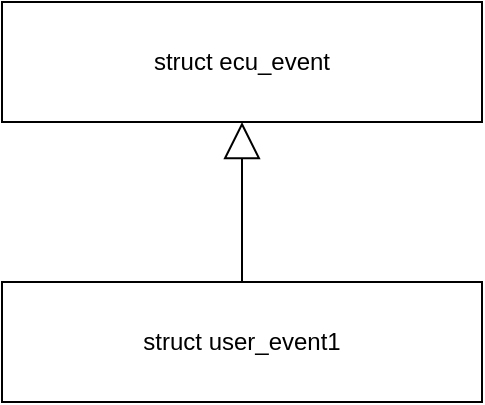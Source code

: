 <mxfile version="22.1.2" type="device" pages="3">
  <diagram id="joppanWUCLBJWPmbolZm" name="event_representation_class_diagram">
    <mxGraphModel dx="1434" dy="844" grid="1" gridSize="10" guides="1" tooltips="1" connect="1" arrows="1" fold="1" page="1" pageScale="1" pageWidth="850" pageHeight="1100" math="0" shadow="0">
      <root>
        <mxCell id="0" />
        <mxCell id="1" parent="0" />
        <mxCell id="ezcSMSSMCF50DlXC_98u-1" value="struct ecu_event" style="rounded=0;whiteSpace=wrap;html=1;" parent="1" vertex="1">
          <mxGeometry x="280" y="380" width="240" height="60" as="geometry" />
        </mxCell>
        <mxCell id="ezcSMSSMCF50DlXC_98u-4" style="edgeStyle=orthogonalEdgeStyle;rounded=0;orthogonalLoop=1;jettySize=auto;html=1;entryX=0.5;entryY=1;entryDx=0;entryDy=0;endArrow=block;endFill=0;endSize=16;" parent="1" source="ezcSMSSMCF50DlXC_98u-3" target="ezcSMSSMCF50DlXC_98u-1" edge="1">
          <mxGeometry relative="1" as="geometry" />
        </mxCell>
        <mxCell id="ezcSMSSMCF50DlXC_98u-3" value="struct user_event1" style="rounded=0;whiteSpace=wrap;html=1;" parent="1" vertex="1">
          <mxGeometry x="280" y="520" width="240" height="60" as="geometry" />
        </mxCell>
      </root>
    </mxGraphModel>
  </diagram>
  <diagram id="igfbhiOf1pfyDcM4Ws80" name="event_representation_valid_upcast">
    <mxGraphModel dx="989" dy="582" grid="1" gridSize="10" guides="1" tooltips="1" connect="1" arrows="1" fold="1" page="1" pageScale="1" pageWidth="850" pageHeight="1100" math="0" shadow="0">
      <root>
        <mxCell id="0" />
        <mxCell id="1" parent="0" />
        <mxCell id="5OyvZfD0A6uMTfFdMS2Y-5" value="" style="rounded=0;whiteSpace=wrap;html=1;" vertex="1" parent="1">
          <mxGeometry x="360" y="400" width="160" height="60" as="geometry" />
        </mxCell>
        <mxCell id="5OyvZfD0A6uMTfFdMS2Y-6" value="" style="endArrow=none;html=1;rounded=0;entryX=1;entryY=0.5;entryDx=0;entryDy=0;exitX=0;exitY=0.5;exitDx=0;exitDy=0;" edge="1" parent="1" source="5OyvZfD0A6uMTfFdMS2Y-5" target="5OyvZfD0A6uMTfFdMS2Y-5">
          <mxGeometry width="50" height="50" relative="1" as="geometry">
            <mxPoint x="440" y="470" as="sourcePoint" />
            <mxPoint x="490" y="420" as="targetPoint" />
          </mxGeometry>
        </mxCell>
        <mxCell id="5OyvZfD0A6uMTfFdMS2Y-7" value="struct ecu_event base;" style="text;html=1;strokeColor=none;fillColor=none;align=center;verticalAlign=middle;whiteSpace=wrap;rounded=0;" vertex="1" parent="1">
          <mxGeometry x="375" y="400" width="130" height="30" as="geometry" />
        </mxCell>
        <mxCell id="5OyvZfD0A6uMTfFdMS2Y-8" value="int data;" style="text;html=1;strokeColor=none;fillColor=none;align=center;verticalAlign=middle;whiteSpace=wrap;rounded=0;" vertex="1" parent="1">
          <mxGeometry x="375" y="430" width="130" height="30" as="geometry" />
        </mxCell>
        <mxCell id="5OyvZfD0A6uMTfFdMS2Y-9" value="" style="shape=curlyBracket;whiteSpace=wrap;html=1;rounded=1;labelPosition=left;verticalLabelPosition=middle;align=right;verticalAlign=middle;" vertex="1" parent="1">
          <mxGeometry x="330" y="400" width="20" height="60" as="geometry" />
        </mxCell>
        <mxCell id="5OyvZfD0A6uMTfFdMS2Y-10" value="struct user_event0" style="text;html=1;strokeColor=none;fillColor=none;align=center;verticalAlign=middle;whiteSpace=wrap;rounded=0;" vertex="1" parent="1">
          <mxGeometry x="210" y="415" width="120" height="30" as="geometry" />
        </mxCell>
        <mxCell id="5OyvZfD0A6uMTfFdMS2Y-13" value="" style="endArrow=classic;html=1;rounded=0;" edge="1" parent="1">
          <mxGeometry width="50" height="50" relative="1" as="geometry">
            <mxPoint x="524" y="400" as="sourcePoint" />
            <mxPoint x="560" y="400" as="targetPoint" />
          </mxGeometry>
        </mxCell>
        <mxCell id="5OyvZfD0A6uMTfFdMS2Y-14" value="(struct ecu_event *)&amp;amp;event == &amp;amp;event.base" style="text;html=1;strokeColor=none;fillColor=none;align=center;verticalAlign=middle;whiteSpace=wrap;rounded=0;" vertex="1" parent="1">
          <mxGeometry x="540" y="370" width="240" height="30" as="geometry" />
        </mxCell>
        <mxCell id="jgjOuQZC8HlippKkOpSO-2" value="" style="verticalLabelPosition=bottom;verticalAlign=top;html=1;shape=mxgraph.basic.tick;fillColor=#00FF00;" vertex="1" parent="1">
          <mxGeometry x="530" y="410" width="40" height="40" as="geometry" />
        </mxCell>
      </root>
    </mxGraphModel>
  </diagram>
  <diagram id="RwfrrUfQ25Fs64N7DOM9" name="event_representation_invalid_upcast">
    <mxGraphModel dx="819" dy="482" grid="1" gridSize="10" guides="1" tooltips="1" connect="1" arrows="1" fold="1" page="1" pageScale="1" pageWidth="850" pageHeight="1100" math="0" shadow="0">
      <root>
        <mxCell id="0" />
        <mxCell id="1" parent="0" />
        <mxCell id="PGpUnPX5KXdeQx75Dc2c-1" value="" style="rounded=0;whiteSpace=wrap;html=1;" vertex="1" parent="1">
          <mxGeometry x="360" y="400" width="160" height="60" as="geometry" />
        </mxCell>
        <mxCell id="PGpUnPX5KXdeQx75Dc2c-2" value="" style="endArrow=none;html=1;rounded=0;entryX=1;entryY=0.5;entryDx=0;entryDy=0;exitX=0;exitY=0.5;exitDx=0;exitDy=0;" edge="1" parent="1" source="PGpUnPX5KXdeQx75Dc2c-1" target="PGpUnPX5KXdeQx75Dc2c-1">
          <mxGeometry width="50" height="50" relative="1" as="geometry">
            <mxPoint x="440" y="470" as="sourcePoint" />
            <mxPoint x="490" y="420" as="targetPoint" />
          </mxGeometry>
        </mxCell>
        <mxCell id="PGpUnPX5KXdeQx75Dc2c-3" value="struct ecu_event base;" style="text;html=1;strokeColor=none;fillColor=none;align=center;verticalAlign=middle;whiteSpace=wrap;rounded=0;" vertex="1" parent="1">
          <mxGeometry x="375" y="430" width="130" height="30" as="geometry" />
        </mxCell>
        <mxCell id="PGpUnPX5KXdeQx75Dc2c-4" value="int data;" style="text;html=1;strokeColor=none;fillColor=none;align=center;verticalAlign=middle;whiteSpace=wrap;rounded=0;" vertex="1" parent="1">
          <mxGeometry x="375" y="400" width="130" height="30" as="geometry" />
        </mxCell>
        <mxCell id="PGpUnPX5KXdeQx75Dc2c-7" value="" style="endArrow=classic;html=1;rounded=0;" edge="1" parent="1">
          <mxGeometry width="50" height="50" relative="1" as="geometry">
            <mxPoint x="524" y="400" as="sourcePoint" />
            <mxPoint x="560" y="400" as="targetPoint" />
          </mxGeometry>
        </mxCell>
        <mxCell id="PGpUnPX5KXdeQx75Dc2c-8" value="(struct ecu_event *)&amp;amp;event == &amp;amp;event.data" style="text;html=1;strokeColor=none;fillColor=none;align=center;verticalAlign=middle;whiteSpace=wrap;rounded=0;" vertex="1" parent="1">
          <mxGeometry x="550" y="370" width="230" height="30" as="geometry" />
        </mxCell>
        <mxCell id="PGpUnPX5KXdeQx75Dc2c-9" value="" style="verticalLabelPosition=bottom;verticalAlign=top;html=1;shape=mxgraph.basic.x;fillColor=#FF1900;" vertex="1" parent="1">
          <mxGeometry x="540" y="410" width="40" height="40" as="geometry" />
        </mxCell>
        <mxCell id="HYpaYQ5695WKuwMlmpCu-1" value="" style="shape=curlyBracket;whiteSpace=wrap;html=1;rounded=1;labelPosition=left;verticalLabelPosition=middle;align=right;verticalAlign=middle;" vertex="1" parent="1">
          <mxGeometry x="330" y="400" width="20" height="60" as="geometry" />
        </mxCell>
        <mxCell id="HYpaYQ5695WKuwMlmpCu-2" value="struct invalid_event" style="text;html=1;strokeColor=none;fillColor=none;align=center;verticalAlign=middle;whiteSpace=wrap;rounded=0;" vertex="1" parent="1">
          <mxGeometry x="210" y="415" width="120" height="30" as="geometry" />
        </mxCell>
      </root>
    </mxGraphModel>
  </diagram>
</mxfile>
